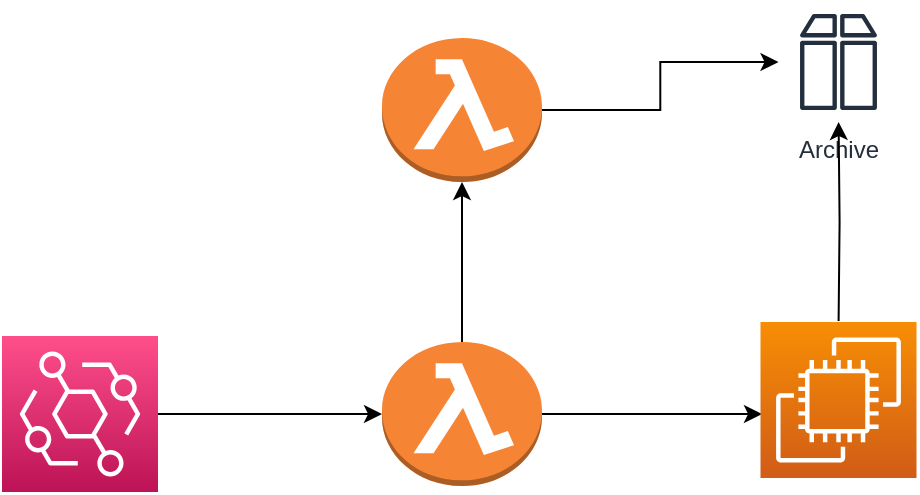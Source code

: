 <mxfile version="21.6.3" type="github">
  <diagram name="Page-1" id="1y2rNK9sCqG8y1moXM-m">
    <mxGraphModel dx="1034" dy="420" grid="1" gridSize="10" guides="1" tooltips="1" connect="1" arrows="1" fold="1" page="1" pageScale="1" pageWidth="850" pageHeight="1100" math="0" shadow="0">
      <root>
        <mxCell id="0" />
        <mxCell id="1" parent="0" />
        <mxCell id="Tw6Ts5BB-uwgtk3LVaJr-7" value="" style="edgeStyle=orthogonalEdgeStyle;rounded=0;orthogonalLoop=1;jettySize=auto;html=1;" edge="1" parent="1" source="Tw6Ts5BB-uwgtk3LVaJr-1" target="Tw6Ts5BB-uwgtk3LVaJr-2">
          <mxGeometry relative="1" as="geometry" />
        </mxCell>
        <mxCell id="Tw6Ts5BB-uwgtk3LVaJr-1" value="" style="sketch=0;points=[[0,0,0],[0.25,0,0],[0.5,0,0],[0.75,0,0],[1,0,0],[0,1,0],[0.25,1,0],[0.5,1,0],[0.75,1,0],[1,1,0],[0,0.25,0],[0,0.5,0],[0,0.75,0],[1,0.25,0],[1,0.5,0],[1,0.75,0]];outlineConnect=0;fontColor=#232F3E;gradientColor=#FF4F8B;gradientDirection=north;fillColor=#BC1356;strokeColor=#ffffff;dashed=0;verticalLabelPosition=bottom;verticalAlign=top;align=center;html=1;fontSize=12;fontStyle=0;aspect=fixed;shape=mxgraph.aws4.resourceIcon;resIcon=mxgraph.aws4.eventbridge;" vertex="1" parent="1">
          <mxGeometry x="30" y="277" width="78" height="78" as="geometry" />
        </mxCell>
        <mxCell id="Tw6Ts5BB-uwgtk3LVaJr-11" value="" style="edgeStyle=orthogonalEdgeStyle;rounded=0;orthogonalLoop=1;jettySize=auto;html=1;" edge="1" parent="1" source="Tw6Ts5BB-uwgtk3LVaJr-2">
          <mxGeometry relative="1" as="geometry">
            <mxPoint x="410" y="316" as="targetPoint" />
          </mxGeometry>
        </mxCell>
        <mxCell id="Tw6Ts5BB-uwgtk3LVaJr-17" value="" style="edgeStyle=orthogonalEdgeStyle;rounded=0;orthogonalLoop=1;jettySize=auto;html=1;" edge="1" parent="1" source="Tw6Ts5BB-uwgtk3LVaJr-2" target="Tw6Ts5BB-uwgtk3LVaJr-16">
          <mxGeometry relative="1" as="geometry" />
        </mxCell>
        <mxCell id="Tw6Ts5BB-uwgtk3LVaJr-2" value="" style="outlineConnect=0;dashed=0;verticalLabelPosition=bottom;verticalAlign=top;align=center;html=1;shape=mxgraph.aws3.lambda_function;fillColor=#F58534;gradientColor=none;" vertex="1" parent="1">
          <mxGeometry x="220" y="280" width="80" height="72" as="geometry" />
        </mxCell>
        <mxCell id="Tw6Ts5BB-uwgtk3LVaJr-3" value="Archive" style="sketch=0;outlineConnect=0;fontColor=#232F3E;gradientColor=none;strokeColor=#232F3E;fillColor=#ffffff;dashed=0;verticalLabelPosition=bottom;verticalAlign=top;align=center;html=1;fontSize=12;fontStyle=0;aspect=fixed;shape=mxgraph.aws4.resourceIcon;resIcon=mxgraph.aws4.archive;" vertex="1" parent="1">
          <mxGeometry x="418.25" y="110" width="60" height="60" as="geometry" />
        </mxCell>
        <mxCell id="Tw6Ts5BB-uwgtk3LVaJr-12" value="" style="edgeStyle=orthogonalEdgeStyle;rounded=0;orthogonalLoop=1;jettySize=auto;html=1;" edge="1" parent="1" target="Tw6Ts5BB-uwgtk3LVaJr-3">
          <mxGeometry relative="1" as="geometry">
            <mxPoint x="448.3" y="269.5" as="sourcePoint" />
          </mxGeometry>
        </mxCell>
        <mxCell id="Tw6Ts5BB-uwgtk3LVaJr-13" value="" style="sketch=0;points=[[0,0,0],[0.25,0,0],[0.5,0,0],[0.75,0,0],[1,0,0],[0,1,0],[0.25,1,0],[0.5,1,0],[0.75,1,0],[1,1,0],[0,0.25,0],[0,0.5,0],[0,0.75,0],[1,0.25,0],[1,0.5,0],[1,0.75,0]];outlineConnect=0;fontColor=#232F3E;gradientColor=#F78E04;gradientDirection=north;fillColor=#D05C17;strokeColor=#ffffff;dashed=0;verticalLabelPosition=bottom;verticalAlign=top;align=center;html=1;fontSize=12;fontStyle=0;aspect=fixed;shape=mxgraph.aws4.resourceIcon;resIcon=mxgraph.aws4.ec2;" vertex="1" parent="1">
          <mxGeometry x="409.25" y="270" width="78" height="78" as="geometry" />
        </mxCell>
        <mxCell id="Tw6Ts5BB-uwgtk3LVaJr-20" value="" style="edgeStyle=orthogonalEdgeStyle;rounded=0;orthogonalLoop=1;jettySize=auto;html=1;" edge="1" parent="1" source="Tw6Ts5BB-uwgtk3LVaJr-16" target="Tw6Ts5BB-uwgtk3LVaJr-3">
          <mxGeometry relative="1" as="geometry" />
        </mxCell>
        <mxCell id="Tw6Ts5BB-uwgtk3LVaJr-16" value="" style="outlineConnect=0;dashed=0;verticalLabelPosition=bottom;verticalAlign=top;align=center;html=1;shape=mxgraph.aws3.lambda_function;fillColor=#F58534;gradientColor=none;" vertex="1" parent="1">
          <mxGeometry x="220" y="128" width="80" height="72" as="geometry" />
        </mxCell>
      </root>
    </mxGraphModel>
  </diagram>
</mxfile>
